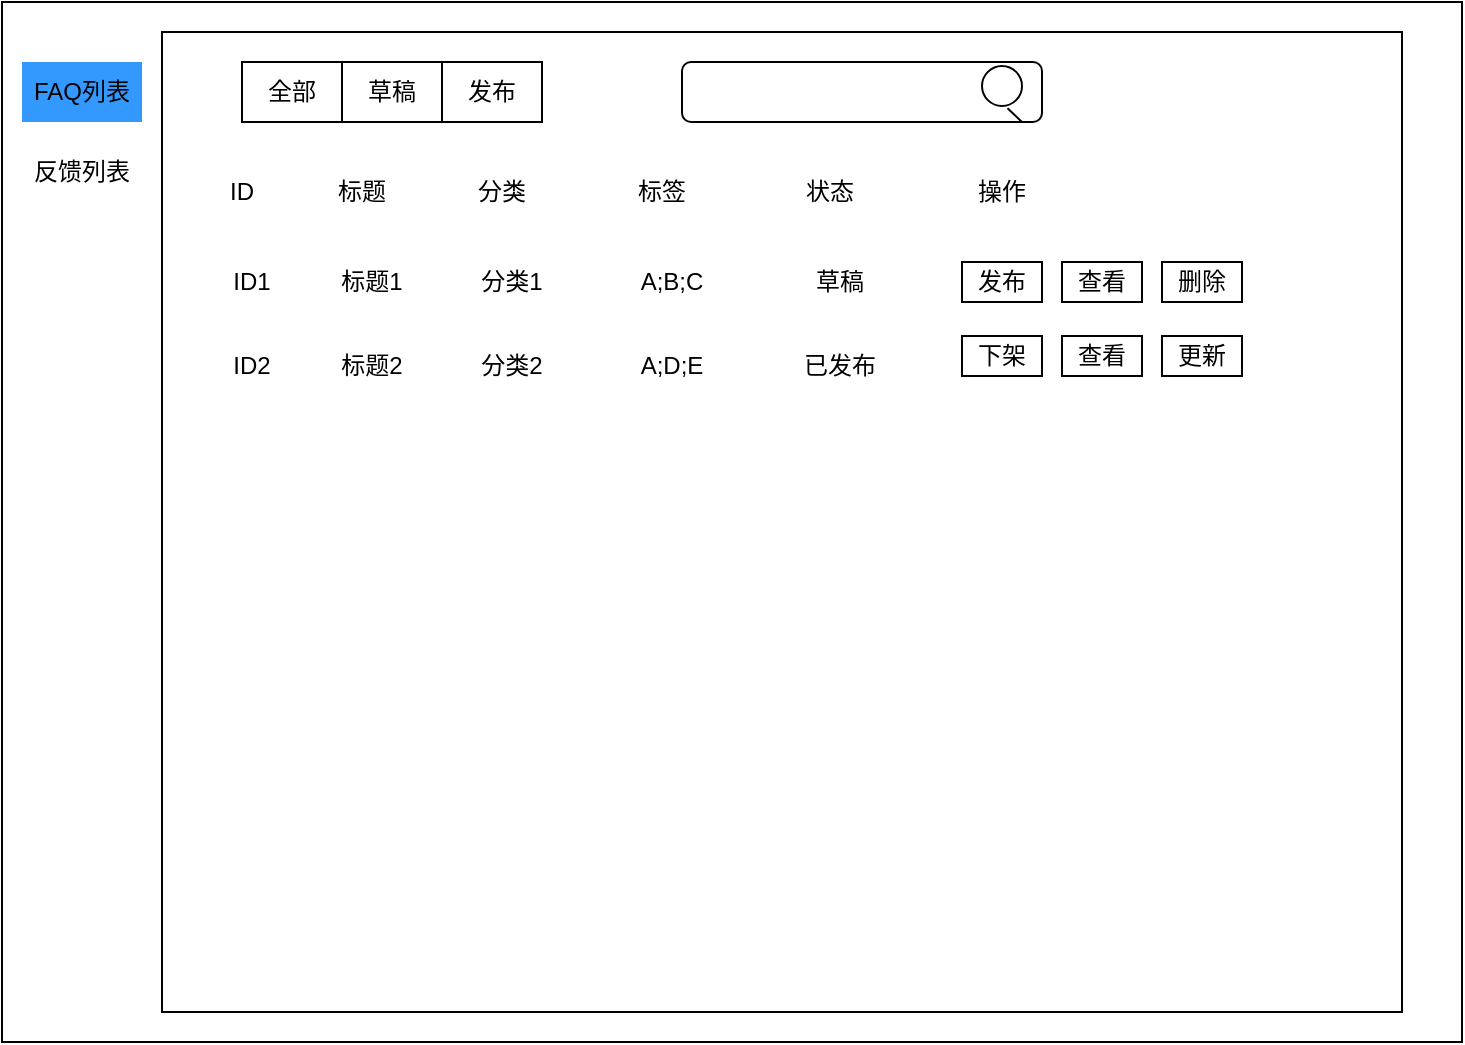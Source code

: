 <mxfile version="24.2.5" type="github">
  <diagram name="第 1 页" id="4bV1xW46nVY4Pf9X2hRi">
    <mxGraphModel dx="1535" dy="838" grid="1" gridSize="10" guides="1" tooltips="1" connect="1" arrows="1" fold="1" page="1" pageScale="1" pageWidth="827" pageHeight="1169" math="0" shadow="0">
      <root>
        <mxCell id="0" />
        <mxCell id="1" parent="0" />
        <mxCell id="X1Csc4AVLxiHJh4jynjV-7" value="" style="rounded=0;whiteSpace=wrap;html=1;" parent="1" vertex="1">
          <mxGeometry x="30" y="80" width="730" height="520" as="geometry" />
        </mxCell>
        <mxCell id="X1Csc4AVLxiHJh4jynjV-3" value="FAQ列表" style="text;html=1;align=center;verticalAlign=middle;whiteSpace=wrap;rounded=0;fillColor=#3399FF;" parent="1" vertex="1">
          <mxGeometry x="40" y="110" width="60" height="30" as="geometry" />
        </mxCell>
        <mxCell id="X1Csc4AVLxiHJh4jynjV-4" value="反馈列表" style="text;html=1;align=center;verticalAlign=middle;whiteSpace=wrap;rounded=0;" parent="1" vertex="1">
          <mxGeometry x="40" y="150" width="60" height="30" as="geometry" />
        </mxCell>
        <mxCell id="X1Csc4AVLxiHJh4jynjV-5" value="" style="rounded=0;whiteSpace=wrap;html=1;" parent="1" vertex="1">
          <mxGeometry x="110" y="95" width="620" height="490" as="geometry" />
        </mxCell>
        <mxCell id="X1Csc4AVLxiHJh4jynjV-6" value="全部" style="rounded=0;whiteSpace=wrap;html=1;" parent="1" vertex="1">
          <mxGeometry x="150" y="110" width="50" height="30" as="geometry" />
        </mxCell>
        <mxCell id="X1Csc4AVLxiHJh4jynjV-8" value="草稿" style="rounded=0;whiteSpace=wrap;html=1;" parent="1" vertex="1">
          <mxGeometry x="200" y="110" width="50" height="30" as="geometry" />
        </mxCell>
        <mxCell id="X1Csc4AVLxiHJh4jynjV-9" value="发布" style="rounded=0;whiteSpace=wrap;html=1;" parent="1" vertex="1">
          <mxGeometry x="250" y="110" width="50" height="30" as="geometry" />
        </mxCell>
        <mxCell id="X1Csc4AVLxiHJh4jynjV-10" value="" style="rounded=1;whiteSpace=wrap;html=1;align=center;verticalAlign=middle;fontFamily=Helvetica;fontSize=12;fontColor=default;fillColor=none;gradientColor=none;" parent="1" vertex="1">
          <mxGeometry x="370" y="110" width="180" height="30" as="geometry" />
        </mxCell>
        <mxCell id="X1Csc4AVLxiHJh4jynjV-12" value="" style="ellipse;whiteSpace=wrap;html=1;aspect=fixed;rounded=0;align=center;verticalAlign=middle;fontFamily=Helvetica;fontSize=12;fontColor=default;fillColor=none;gradientColor=none;" parent="1" vertex="1">
          <mxGeometry x="520" y="112" width="20" height="20" as="geometry" />
        </mxCell>
        <mxCell id="X1Csc4AVLxiHJh4jynjV-13" value="" style="endArrow=none;html=1;rounded=0;fontFamily=Helvetica;fontSize=12;fontColor=default;entryX=0.677;entryY=0.286;entryDx=0;entryDy=0;entryPerimeter=0;" parent="1" edge="1">
          <mxGeometry width="50" height="50" relative="1" as="geometry">
            <mxPoint x="540" y="140" as="sourcePoint" />
            <mxPoint x="532.74" y="133.14" as="targetPoint" />
          </mxGeometry>
        </mxCell>
        <mxCell id="X1Csc4AVLxiHJh4jynjV-14" value="ID" style="text;html=1;align=center;verticalAlign=middle;whiteSpace=wrap;rounded=0;fontFamily=Helvetica;fontSize=12;fontColor=default;" parent="1" vertex="1">
          <mxGeometry x="120" y="160" width="60" height="30" as="geometry" />
        </mxCell>
        <mxCell id="X1Csc4AVLxiHJh4jynjV-15" value="标题" style="text;html=1;align=center;verticalAlign=middle;whiteSpace=wrap;rounded=0;fontFamily=Helvetica;fontSize=12;fontColor=default;" parent="1" vertex="1">
          <mxGeometry x="180" y="160" width="60" height="30" as="geometry" />
        </mxCell>
        <mxCell id="X1Csc4AVLxiHJh4jynjV-16" value="分类" style="text;html=1;align=center;verticalAlign=middle;whiteSpace=wrap;rounded=0;fontFamily=Helvetica;fontSize=12;fontColor=default;" parent="1" vertex="1">
          <mxGeometry x="250" y="160" width="60" height="30" as="geometry" />
        </mxCell>
        <mxCell id="X1Csc4AVLxiHJh4jynjV-17" value="标签" style="text;html=1;align=center;verticalAlign=middle;whiteSpace=wrap;rounded=0;fontFamily=Helvetica;fontSize=12;fontColor=default;" parent="1" vertex="1">
          <mxGeometry x="330" y="160" width="60" height="30" as="geometry" />
        </mxCell>
        <mxCell id="X1Csc4AVLxiHJh4jynjV-18" value="状态" style="text;html=1;align=center;verticalAlign=middle;whiteSpace=wrap;rounded=0;fontFamily=Helvetica;fontSize=12;fontColor=default;" parent="1" vertex="1">
          <mxGeometry x="413.5" y="160" width="60" height="30" as="geometry" />
        </mxCell>
        <mxCell id="7pcSFn1s5-ByuMfFeure-1" value="ID1" style="text;html=1;align=center;verticalAlign=middle;whiteSpace=wrap;rounded=0;fontFamily=Helvetica;fontSize=12;fontColor=default;" vertex="1" parent="1">
          <mxGeometry x="125" y="205" width="60" height="30" as="geometry" />
        </mxCell>
        <mxCell id="7pcSFn1s5-ByuMfFeure-2" value="标题1" style="text;html=1;align=center;verticalAlign=middle;whiteSpace=wrap;rounded=0;fontFamily=Helvetica;fontSize=12;fontColor=default;" vertex="1" parent="1">
          <mxGeometry x="185" y="205" width="60" height="30" as="geometry" />
        </mxCell>
        <mxCell id="7pcSFn1s5-ByuMfFeure-3" value="分类1" style="text;html=1;align=center;verticalAlign=middle;whiteSpace=wrap;rounded=0;fontFamily=Helvetica;fontSize=12;fontColor=default;" vertex="1" parent="1">
          <mxGeometry x="255" y="205" width="60" height="30" as="geometry" />
        </mxCell>
        <mxCell id="7pcSFn1s5-ByuMfFeure-4" value="A;B;C" style="text;html=1;align=center;verticalAlign=middle;whiteSpace=wrap;rounded=0;fontFamily=Helvetica;fontSize=12;fontColor=default;" vertex="1" parent="1">
          <mxGeometry x="335" y="205" width="60" height="30" as="geometry" />
        </mxCell>
        <mxCell id="7pcSFn1s5-ByuMfFeure-5" value="草稿" style="text;html=1;align=center;verticalAlign=middle;whiteSpace=wrap;rounded=0;fontFamily=Helvetica;fontSize=12;fontColor=default;" vertex="1" parent="1">
          <mxGeometry x="418.5" y="205" width="60" height="30" as="geometry" />
        </mxCell>
        <mxCell id="7pcSFn1s5-ByuMfFeure-6" value="ID2" style="text;html=1;align=center;verticalAlign=middle;whiteSpace=wrap;rounded=0;fontFamily=Helvetica;fontSize=12;fontColor=default;" vertex="1" parent="1">
          <mxGeometry x="125" y="247" width="60" height="30" as="geometry" />
        </mxCell>
        <mxCell id="7pcSFn1s5-ByuMfFeure-7" value="标题2" style="text;html=1;align=center;verticalAlign=middle;whiteSpace=wrap;rounded=0;fontFamily=Helvetica;fontSize=12;fontColor=default;" vertex="1" parent="1">
          <mxGeometry x="185" y="247" width="60" height="30" as="geometry" />
        </mxCell>
        <mxCell id="7pcSFn1s5-ByuMfFeure-8" value="分类2" style="text;html=1;align=center;verticalAlign=middle;whiteSpace=wrap;rounded=0;fontFamily=Helvetica;fontSize=12;fontColor=default;" vertex="1" parent="1">
          <mxGeometry x="255" y="247" width="60" height="30" as="geometry" />
        </mxCell>
        <mxCell id="7pcSFn1s5-ByuMfFeure-9" value="A;D;E" style="text;html=1;align=center;verticalAlign=middle;whiteSpace=wrap;rounded=0;fontFamily=Helvetica;fontSize=12;fontColor=default;" vertex="1" parent="1">
          <mxGeometry x="335" y="247" width="60" height="30" as="geometry" />
        </mxCell>
        <mxCell id="7pcSFn1s5-ByuMfFeure-10" value="已发布" style="text;html=1;align=center;verticalAlign=middle;whiteSpace=wrap;rounded=0;fontFamily=Helvetica;fontSize=12;fontColor=default;" vertex="1" parent="1">
          <mxGeometry x="418.5" y="247" width="60" height="30" as="geometry" />
        </mxCell>
        <mxCell id="7pcSFn1s5-ByuMfFeure-11" value="操作" style="text;html=1;align=center;verticalAlign=middle;whiteSpace=wrap;rounded=0;fontFamily=Helvetica;fontSize=12;fontColor=default;" vertex="1" parent="1">
          <mxGeometry x="500" y="160" width="60" height="30" as="geometry" />
        </mxCell>
        <mxCell id="7pcSFn1s5-ByuMfFeure-15" value="" style="rounded=0;whiteSpace=wrap;html=1;" vertex="1" parent="1">
          <mxGeometry x="510" y="210" width="40" height="20" as="geometry" />
        </mxCell>
        <mxCell id="7pcSFn1s5-ByuMfFeure-14" value="发布" style="text;html=1;align=center;verticalAlign=middle;whiteSpace=wrap;rounded=0;fontFamily=Helvetica;fontSize=12;fontColor=default;" vertex="1" parent="1">
          <mxGeometry x="500" y="205" width="60" height="30" as="geometry" />
        </mxCell>
        <mxCell id="7pcSFn1s5-ByuMfFeure-19" value="查看" style="rounded=0;whiteSpace=wrap;html=1;" vertex="1" parent="1">
          <mxGeometry x="560" y="210" width="40" height="20" as="geometry" />
        </mxCell>
        <mxCell id="7pcSFn1s5-ByuMfFeure-20" value="删除" style="rounded=0;whiteSpace=wrap;html=1;" vertex="1" parent="1">
          <mxGeometry x="610" y="210" width="40" height="20" as="geometry" />
        </mxCell>
        <mxCell id="7pcSFn1s5-ByuMfFeure-22" value="下架" style="rounded=0;whiteSpace=wrap;html=1;" vertex="1" parent="1">
          <mxGeometry x="510" y="247" width="40" height="20" as="geometry" />
        </mxCell>
        <mxCell id="7pcSFn1s5-ByuMfFeure-23" value="查看" style="rounded=0;whiteSpace=wrap;html=1;" vertex="1" parent="1">
          <mxGeometry x="560" y="247" width="40" height="20" as="geometry" />
        </mxCell>
        <mxCell id="7pcSFn1s5-ByuMfFeure-24" value="更新" style="rounded=0;whiteSpace=wrap;html=1;" vertex="1" parent="1">
          <mxGeometry x="610" y="247" width="40" height="20" as="geometry" />
        </mxCell>
      </root>
    </mxGraphModel>
  </diagram>
</mxfile>

